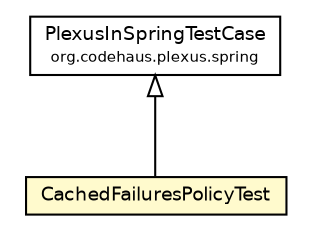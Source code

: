 #!/usr/local/bin/dot
#
# Class diagram 
# Generated by UmlGraph version 4.6 (http://www.spinellis.gr/sw/umlgraph)
#

digraph G {
	edge [fontname="Helvetica",fontsize=10,labelfontname="Helvetica",labelfontsize=10];
	node [fontname="Helvetica",fontsize=10,shape=plaintext];
	// org.apache.maven.archiva.policies.CachedFailuresPolicyTest
	c13762 [label=<<table border="0" cellborder="1" cellspacing="0" cellpadding="2" port="p" bgcolor="lemonChiffon" href="./CachedFailuresPolicyTest.html">
		<tr><td><table border="0" cellspacing="0" cellpadding="1">
			<tr><td> CachedFailuresPolicyTest </td></tr>
		</table></td></tr>
		</table>>, fontname="Helvetica", fontcolor="black", fontsize=9.0];
	//org.apache.maven.archiva.policies.CachedFailuresPolicyTest extends org.codehaus.plexus.spring.PlexusInSpringTestCase
	c13957:p -> c13762:p [dir=back,arrowtail=empty];
	// org.codehaus.plexus.spring.PlexusInSpringTestCase
	c13957 [label=<<table border="0" cellborder="1" cellspacing="0" cellpadding="2" port="p" href="http://java.sun.com/j2se/1.4.2/docs/api/org/codehaus/plexus/spring/PlexusInSpringTestCase.html">
		<tr><td><table border="0" cellspacing="0" cellpadding="1">
			<tr><td> PlexusInSpringTestCase </td></tr>
			<tr><td><font point-size="7.0"> org.codehaus.plexus.spring </font></td></tr>
		</table></td></tr>
		</table>>, fontname="Helvetica", fontcolor="black", fontsize=9.0];
}

